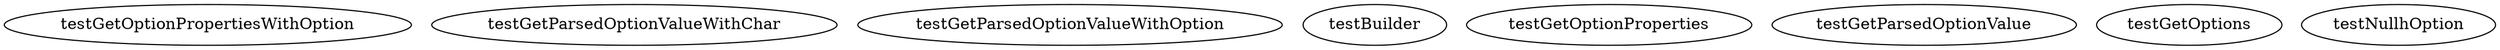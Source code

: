 digraph G {
testGetOptionPropertiesWithOption;
testGetParsedOptionValueWithChar;
testGetParsedOptionValueWithOption;
testBuilder;
testGetOptionProperties;
testGetParsedOptionValue;
testGetOptions;
testNullhOption;
}